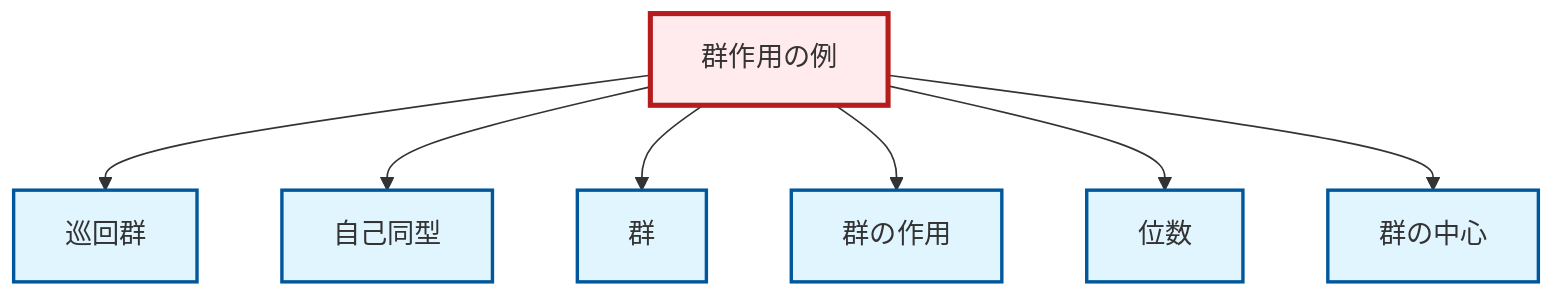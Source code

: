 graph TD
    classDef definition fill:#e1f5fe,stroke:#01579b,stroke-width:2px
    classDef theorem fill:#f3e5f5,stroke:#4a148c,stroke-width:2px
    classDef axiom fill:#fff3e0,stroke:#e65100,stroke-width:2px
    classDef example fill:#e8f5e9,stroke:#1b5e20,stroke-width:2px
    classDef current fill:#ffebee,stroke:#b71c1c,stroke-width:3px
    def-automorphism["自己同型"]:::definition
    def-cyclic-group["巡回群"]:::definition
    def-group["群"]:::definition
    def-order["位数"]:::definition
    def-group-action["群の作用"]:::definition
    def-center-of-group["群の中心"]:::definition
    ex-group-action-examples["群作用の例"]:::example
    ex-group-action-examples --> def-cyclic-group
    ex-group-action-examples --> def-automorphism
    ex-group-action-examples --> def-group
    ex-group-action-examples --> def-group-action
    ex-group-action-examples --> def-order
    ex-group-action-examples --> def-center-of-group
    class ex-group-action-examples current